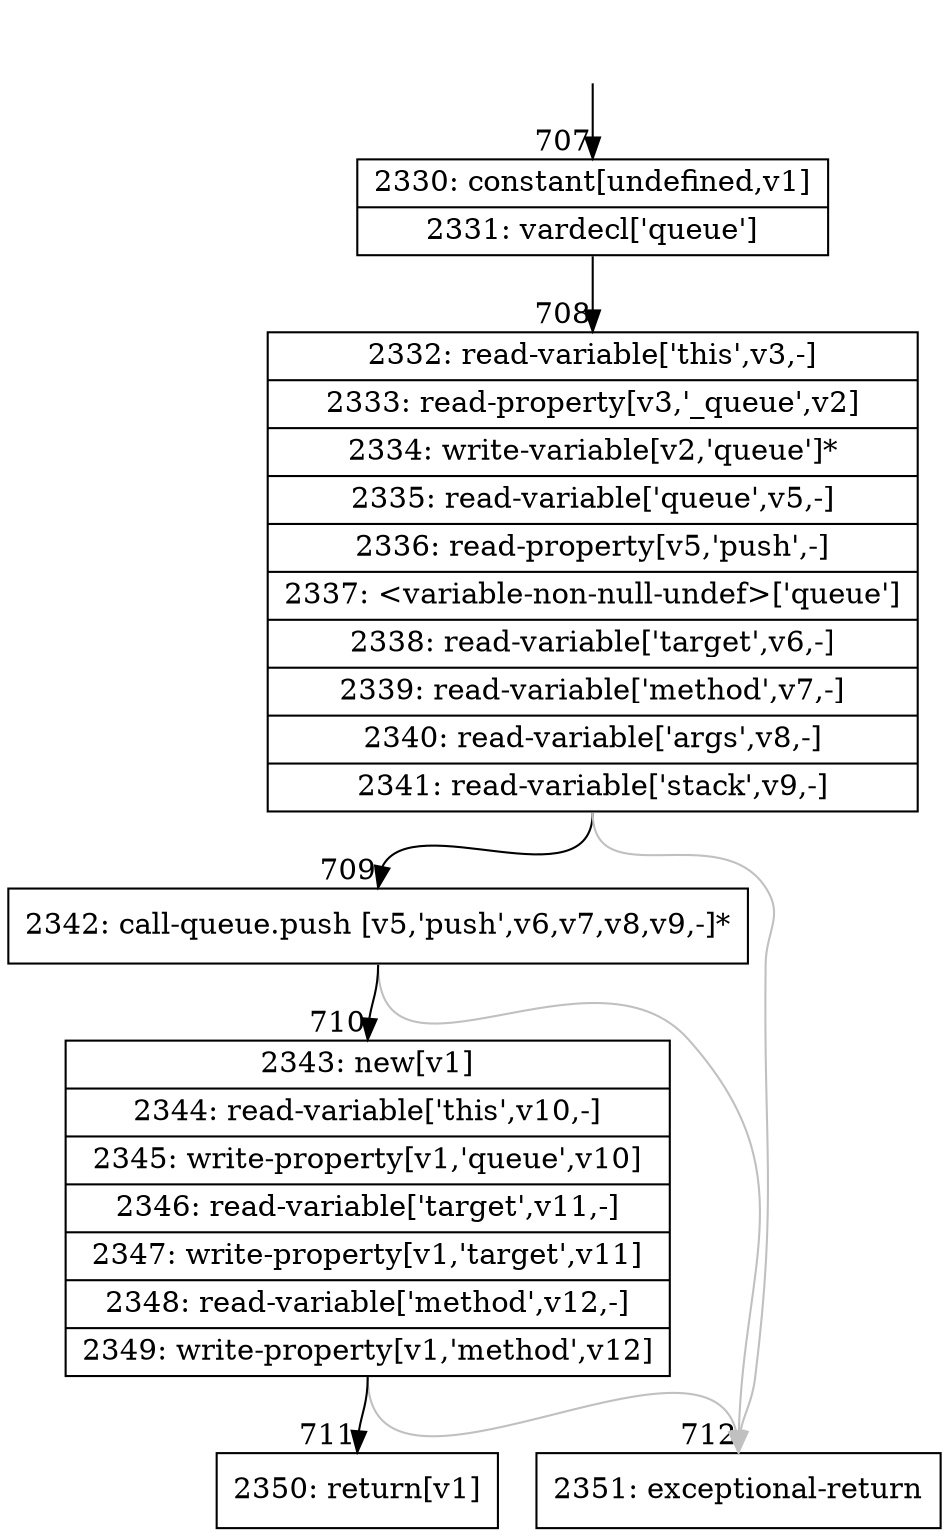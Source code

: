 digraph {
rankdir="TD"
BB_entry50[shape=none,label=""];
BB_entry50 -> BB707 [tailport=s, headport=n, headlabel="    707"]
BB707 [shape=record label="{2330: constant[undefined,v1]|2331: vardecl['queue']}" ] 
BB707 -> BB708 [tailport=s, headport=n, headlabel="      708"]
BB708 [shape=record label="{2332: read-variable['this',v3,-]|2333: read-property[v3,'_queue',v2]|2334: write-variable[v2,'queue']*|2335: read-variable['queue',v5,-]|2336: read-property[v5,'push',-]|2337: \<variable-non-null-undef\>['queue']|2338: read-variable['target',v6,-]|2339: read-variable['method',v7,-]|2340: read-variable['args',v8,-]|2341: read-variable['stack',v9,-]}" ] 
BB708 -> BB709 [tailport=s, headport=n, headlabel="      709"]
BB708 -> BB712 [tailport=s, headport=n, color=gray, headlabel="      712"]
BB709 [shape=record label="{2342: call-queue.push [v5,'push',v6,v7,v8,v9,-]*}" ] 
BB709 -> BB710 [tailport=s, headport=n, headlabel="      710"]
BB709 -> BB712 [tailport=s, headport=n, color=gray]
BB710 [shape=record label="{2343: new[v1]|2344: read-variable['this',v10,-]|2345: write-property[v1,'queue',v10]|2346: read-variable['target',v11,-]|2347: write-property[v1,'target',v11]|2348: read-variable['method',v12,-]|2349: write-property[v1,'method',v12]}" ] 
BB710 -> BB711 [tailport=s, headport=n, headlabel="      711"]
BB710 -> BB712 [tailport=s, headport=n, color=gray]
BB711 [shape=record label="{2350: return[v1]}" ] 
BB712 [shape=record label="{2351: exceptional-return}" ] 
//#$~ 770
}
